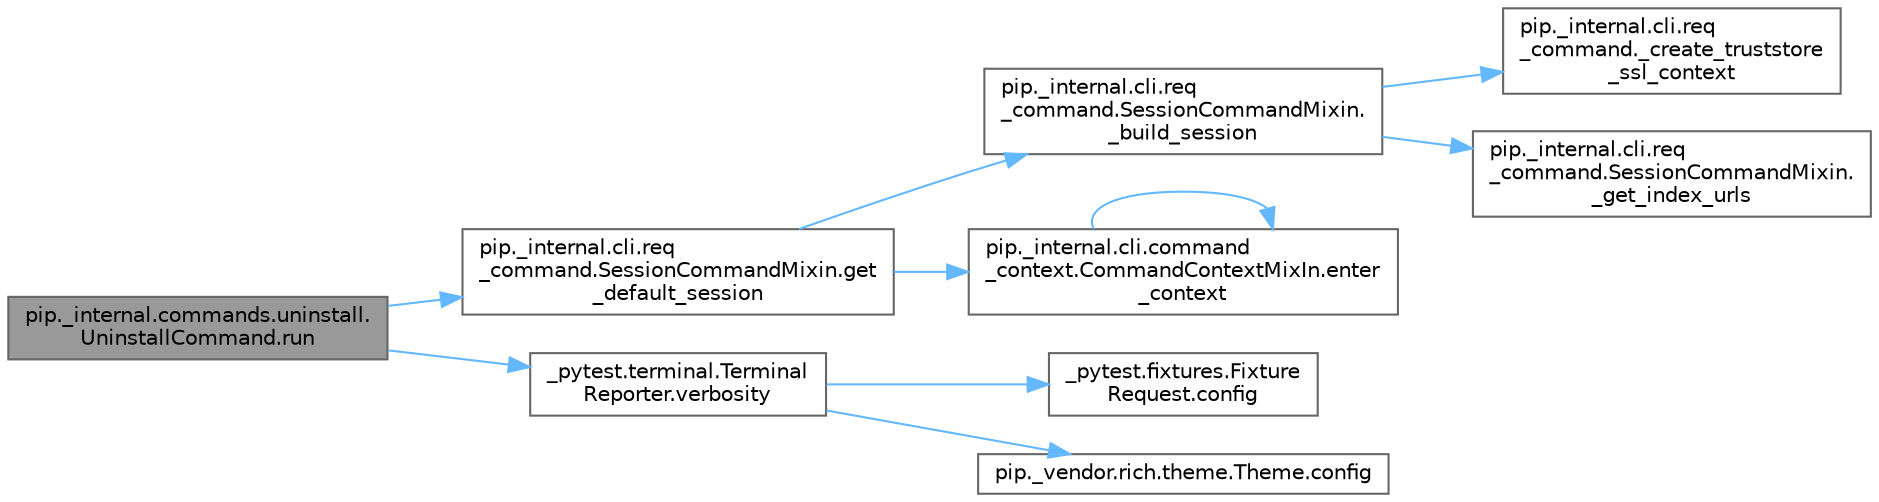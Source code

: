 digraph "pip._internal.commands.uninstall.UninstallCommand.run"
{
 // LATEX_PDF_SIZE
  bgcolor="transparent";
  edge [fontname=Helvetica,fontsize=10,labelfontname=Helvetica,labelfontsize=10];
  node [fontname=Helvetica,fontsize=10,shape=box,height=0.2,width=0.4];
  rankdir="LR";
  Node1 [id="Node000001",label="pip._internal.commands.uninstall.\lUninstallCommand.run",height=0.2,width=0.4,color="gray40", fillcolor="grey60", style="filled", fontcolor="black",tooltip=" "];
  Node1 -> Node2 [id="edge1_Node000001_Node000002",color="steelblue1",style="solid",tooltip=" "];
  Node2 [id="Node000002",label="pip._internal.cli.req\l_command.SessionCommandMixin.get\l_default_session",height=0.2,width=0.4,color="grey40", fillcolor="white", style="filled",URL="$classpip_1_1__internal_1_1cli_1_1req__command_1_1_session_command_mixin.html#add86b11c55c7f86ec33d9f6777aaf758",tooltip=" "];
  Node2 -> Node3 [id="edge2_Node000002_Node000003",color="steelblue1",style="solid",tooltip=" "];
  Node3 [id="Node000003",label="pip._internal.cli.req\l_command.SessionCommandMixin.\l_build_session",height=0.2,width=0.4,color="grey40", fillcolor="white", style="filled",URL="$classpip_1_1__internal_1_1cli_1_1req__command_1_1_session_command_mixin.html#a832833eec75860ac7be37c86958ccd91",tooltip=" "];
  Node3 -> Node4 [id="edge3_Node000003_Node000004",color="steelblue1",style="solid",tooltip=" "];
  Node4 [id="Node000004",label="pip._internal.cli.req\l_command._create_truststore\l_ssl_context",height=0.2,width=0.4,color="grey40", fillcolor="white", style="filled",URL="$namespacepip_1_1__internal_1_1cli_1_1req__command.html#a33000e7c8a1b08b3ee113a2b6e1adbdf",tooltip=" "];
  Node3 -> Node5 [id="edge4_Node000003_Node000005",color="steelblue1",style="solid",tooltip=" "];
  Node5 [id="Node000005",label="pip._internal.cli.req\l_command.SessionCommandMixin.\l_get_index_urls",height=0.2,width=0.4,color="grey40", fillcolor="white", style="filled",URL="$classpip_1_1__internal_1_1cli_1_1req__command_1_1_session_command_mixin.html#a1c15abfb2428eb1a1ab48da456153cc7",tooltip=" "];
  Node2 -> Node6 [id="edge5_Node000002_Node000006",color="steelblue1",style="solid",tooltip=" "];
  Node6 [id="Node000006",label="pip._internal.cli.command\l_context.CommandContextMixIn.enter\l_context",height=0.2,width=0.4,color="grey40", fillcolor="white", style="filled",URL="$classpip_1_1__internal_1_1cli_1_1command__context_1_1_command_context_mix_in.html#a3146b2846523dc818459e6a8fa4874f2",tooltip=" "];
  Node6 -> Node6 [id="edge6_Node000006_Node000006",color="steelblue1",style="solid",tooltip=" "];
  Node1 -> Node7 [id="edge7_Node000001_Node000007",color="steelblue1",style="solid",tooltip=" "];
  Node7 [id="Node000007",label="_pytest.terminal.Terminal\lReporter.verbosity",height=0.2,width=0.4,color="grey40", fillcolor="white", style="filled",URL="$class__pytest_1_1terminal_1_1_terminal_reporter.html#a620047ffec9ba4f5cca84af25b3adbcf",tooltip=" "];
  Node7 -> Node8 [id="edge8_Node000007_Node000008",color="steelblue1",style="solid",tooltip=" "];
  Node8 [id="Node000008",label="_pytest.fixtures.Fixture\lRequest.config",height=0.2,width=0.4,color="grey40", fillcolor="white", style="filled",URL="$class__pytest_1_1fixtures_1_1_fixture_request.html#a9ed7b83923283e6cc50ae1c56f68b36d",tooltip=" "];
  Node7 -> Node9 [id="edge9_Node000007_Node000009",color="steelblue1",style="solid",tooltip=" "];
  Node9 [id="Node000009",label="pip._vendor.rich.theme.Theme.config",height=0.2,width=0.4,color="grey40", fillcolor="white", style="filled",URL="$classpip_1_1__vendor_1_1rich_1_1theme_1_1_theme.html#a66944133178df92a2cc2793b6053a2ea",tooltip=" "];
}
